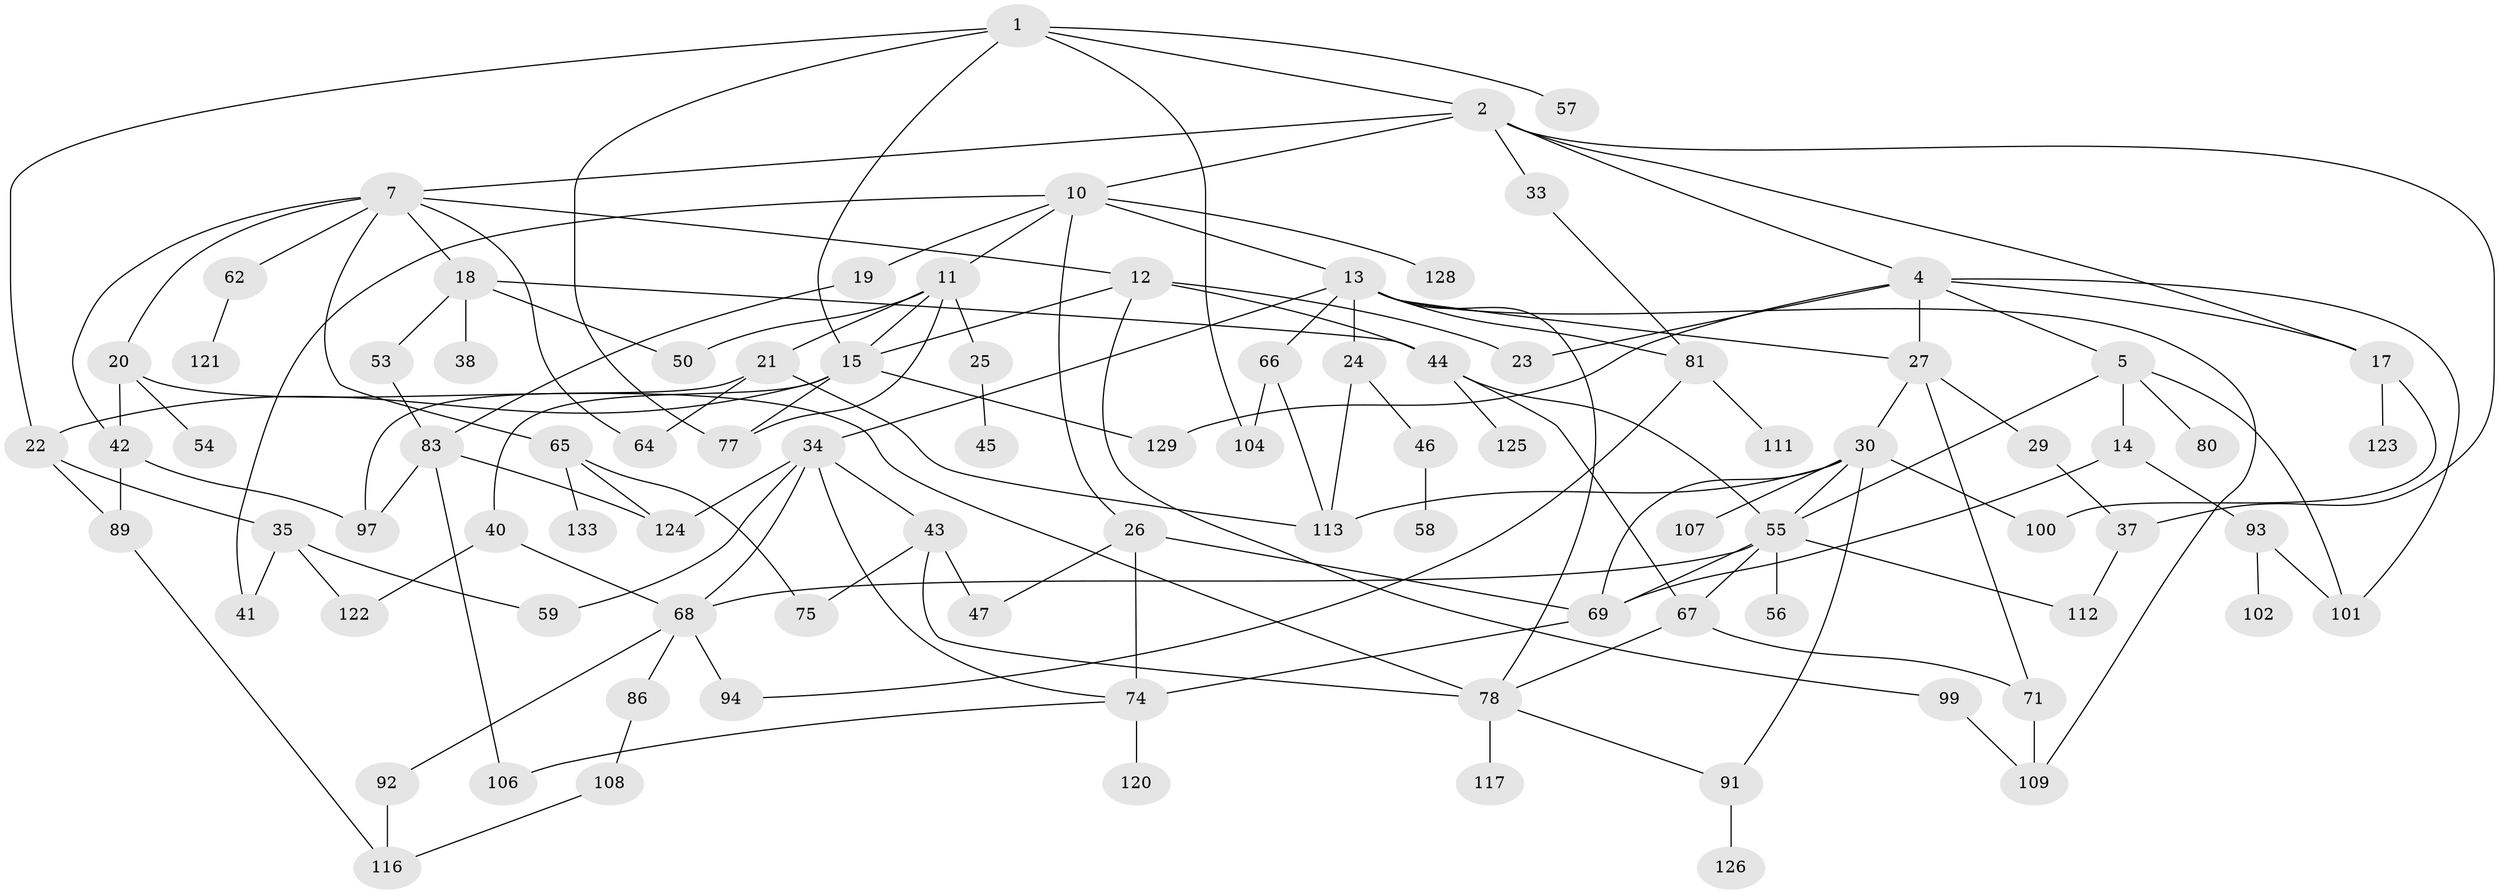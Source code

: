 // Generated by graph-tools (version 1.1) at 2025/51/02/27/25 19:51:37]
// undirected, 91 vertices, 145 edges
graph export_dot {
graph [start="1"]
  node [color=gray90,style=filled];
  1 [super="+8"];
  2 [super="+3"];
  4 [super="+72"];
  5 [super="+6"];
  7 [super="+9"];
  10 [super="+76"];
  11 [super="+84"];
  12 [super="+48"];
  13 [super="+32"];
  14 [super="+16"];
  15 [super="+82"];
  17 [super="+130"];
  18 [super="+31"];
  19;
  20;
  21 [super="+61"];
  22 [super="+28"];
  23;
  24;
  25;
  26 [super="+70"];
  27 [super="+51"];
  29;
  30 [super="+87"];
  33 [super="+39"];
  34 [super="+73"];
  35 [super="+36"];
  37 [super="+52"];
  38;
  40;
  41;
  42 [super="+103"];
  43;
  44 [super="+49"];
  45;
  46 [super="+79"];
  47 [super="+96"];
  50;
  53 [super="+63"];
  54;
  55 [super="+60"];
  56;
  57 [super="+98"];
  58;
  59;
  62;
  64;
  65 [super="+105"];
  66;
  67 [super="+110"];
  68 [super="+85"];
  69 [super="+88"];
  71;
  74 [super="+119"];
  75;
  77;
  78 [super="+115"];
  80;
  81;
  83 [super="+90"];
  86;
  89;
  91 [super="+118"];
  92;
  93 [super="+95"];
  94;
  97;
  99;
  100;
  101;
  102;
  104;
  106;
  107;
  108 [super="+131"];
  109 [super="+114"];
  111;
  112;
  113 [super="+132"];
  116;
  117;
  120;
  121;
  122 [super="+127"];
  123;
  124;
  125;
  126;
  128;
  129;
  133;
  1 -- 2;
  1 -- 57;
  1 -- 22;
  1 -- 104;
  1 -- 77;
  1 -- 15;
  2 -- 7;
  2 -- 33;
  2 -- 37;
  2 -- 17;
  2 -- 10;
  2 -- 4;
  4 -- 5;
  4 -- 17;
  4 -- 101;
  4 -- 129;
  4 -- 27;
  4 -- 23;
  5 -- 80;
  5 -- 55;
  5 -- 101;
  5 -- 14;
  7 -- 12;
  7 -- 18;
  7 -- 64;
  7 -- 65;
  7 -- 42;
  7 -- 20;
  7 -- 62;
  10 -- 11;
  10 -- 13;
  10 -- 19;
  10 -- 26;
  10 -- 128;
  10 -- 41;
  11 -- 21;
  11 -- 25;
  11 -- 50;
  11 -- 77;
  11 -- 15;
  12 -- 23;
  12 -- 99;
  12 -- 15;
  12 -- 44;
  13 -- 24;
  13 -- 27;
  13 -- 81;
  13 -- 78;
  13 -- 66;
  13 -- 34;
  13 -- 109;
  14 -- 93;
  14 -- 69;
  15 -- 40;
  15 -- 77;
  15 -- 129;
  15 -- 22;
  17 -- 123;
  17 -- 100;
  18 -- 50;
  18 -- 44;
  18 -- 53;
  18 -- 38;
  19 -- 83;
  20 -- 42;
  20 -- 54;
  20 -- 78;
  21 -- 97;
  21 -- 64;
  21 -- 113;
  22 -- 89;
  22 -- 35;
  24 -- 46;
  24 -- 113;
  25 -- 45;
  26 -- 69;
  26 -- 74;
  26 -- 47;
  27 -- 29;
  27 -- 30;
  27 -- 71;
  29 -- 37;
  30 -- 100;
  30 -- 107;
  30 -- 55;
  30 -- 69;
  30 -- 91;
  30 -- 113;
  33 -- 81;
  34 -- 43;
  34 -- 68;
  34 -- 124;
  34 -- 59;
  34 -- 74;
  35 -- 59;
  35 -- 41;
  35 -- 122;
  37 -- 112;
  40 -- 122;
  40 -- 68;
  42 -- 89;
  42 -- 97;
  43 -- 47;
  43 -- 75;
  43 -- 78;
  44 -- 55;
  44 -- 67;
  44 -- 125;
  46 -- 58;
  53 -- 83;
  55 -- 56;
  55 -- 67;
  55 -- 112;
  55 -- 68;
  55 -- 69;
  62 -- 121;
  65 -- 75;
  65 -- 124;
  65 -- 133;
  66 -- 104;
  66 -- 113;
  67 -- 71;
  67 -- 78;
  68 -- 86;
  68 -- 92;
  68 -- 94;
  69 -- 74;
  71 -- 109;
  74 -- 120;
  74 -- 106;
  78 -- 91;
  78 -- 117;
  81 -- 94;
  81 -- 111;
  83 -- 106;
  83 -- 97;
  83 -- 124;
  86 -- 108;
  89 -- 116;
  91 -- 126;
  92 -- 116;
  93 -- 102;
  93 -- 101;
  99 -- 109;
  108 -- 116;
}
